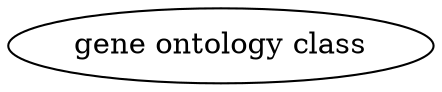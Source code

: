 digraph {
	graph [bb="0,0,204.08,36"];
	node [label="\N"];
	"gene ontology class"	[height=0.5,
		label="gene ontology class",
		pos="102.04,18",
		width=2.8345];
}
